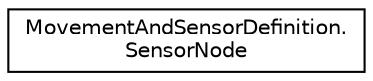 digraph "Graphical Class Hierarchy"
{
 // LATEX_PDF_SIZE
  edge [fontname="Helvetica",fontsize="10",labelfontname="Helvetica",labelfontsize="10"];
  node [fontname="Helvetica",fontsize="10",shape=record];
  rankdir="LR";
  Node0 [label="MovementAndSensorDefinition.\lSensorNode",height=0.2,width=0.4,color="black", fillcolor="white", style="filled",URL="$class_movement_and_sensor_definition_1_1_sensor_node.html",tooltip=" "];
}
